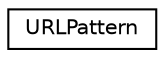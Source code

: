digraph "Graphical Class Hierarchy"
{
  edge [fontname="Helvetica",fontsize="10",labelfontname="Helvetica",labelfontsize="10"];
  node [fontname="Helvetica",fontsize="10",shape=record];
  rankdir="LR";
  Node0 [label="URLPattern",height=0.2,width=0.4,color="black", fillcolor="white", style="filled",URL="$struct_u_r_l_pattern.html"];
}
